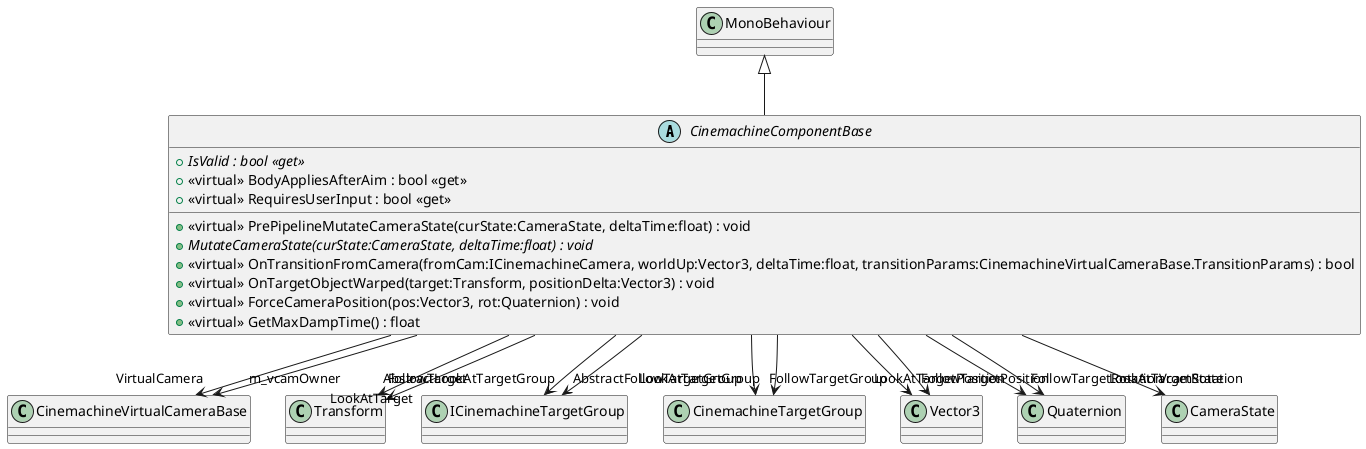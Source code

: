 @startuml
abstract class CinemachineComponentBase {
    + {abstract} IsValid : bool <<get>>
    + <<virtual>> PrePipelineMutateCameraState(curState:CameraState, deltaTime:float) : void
    + <<virtual>> BodyAppliesAfterAim : bool <<get>>
    + {abstract} MutateCameraState(curState:CameraState, deltaTime:float) : void
    + <<virtual>> OnTransitionFromCamera(fromCam:ICinemachineCamera, worldUp:Vector3, deltaTime:float, transitionParams:CinemachineVirtualCameraBase.TransitionParams) : bool
    + <<virtual>> OnTargetObjectWarped(target:Transform, positionDelta:Vector3) : void
    + <<virtual>> ForceCameraPosition(pos:Vector3, rot:Quaternion) : void
    + <<virtual>> GetMaxDampTime() : float
    + <<virtual>> RequiresUserInput : bool <<get>>
}
MonoBehaviour <|-- CinemachineComponentBase
CinemachineComponentBase --> "VirtualCamera" CinemachineVirtualCameraBase
CinemachineComponentBase --> "m_vcamOwner" CinemachineVirtualCameraBase
CinemachineComponentBase --> "FollowTarget" Transform
CinemachineComponentBase --> "LookAtTarget" Transform
CinemachineComponentBase --> "AbstractFollowTargetGroup" ICinemachineTargetGroup
CinemachineComponentBase --> "FollowTargetGroup" CinemachineTargetGroup
CinemachineComponentBase --> "FollowTargetPosition" Vector3
CinemachineComponentBase --> "FollowTargetRotation" Quaternion
CinemachineComponentBase --> "AbstractLookAtTargetGroup" ICinemachineTargetGroup
CinemachineComponentBase --> "LookAtTargetGroup" CinemachineTargetGroup
CinemachineComponentBase --> "LookAtTargetPosition" Vector3
CinemachineComponentBase --> "LookAtTargetRotation" Quaternion
CinemachineComponentBase --> "VcamState" CameraState
@enduml
